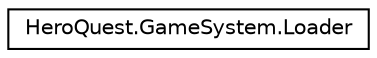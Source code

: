 digraph "Representação gráfica da hiearquia da classe"
{
 // LATEX_PDF_SIZE
  edge [fontname="Helvetica",fontsize="10",labelfontname="Helvetica",labelfontsize="10"];
  node [fontname="Helvetica",fontsize="10",shape=record];
  rankdir="LR";
  Node0 [label="HeroQuest.GameSystem.Loader",height=0.2,width=0.4,color="black", fillcolor="white", style="filled",URL="$class_hero_quest_1_1_game_system_1_1_loader.html",tooltip=" "];
}
